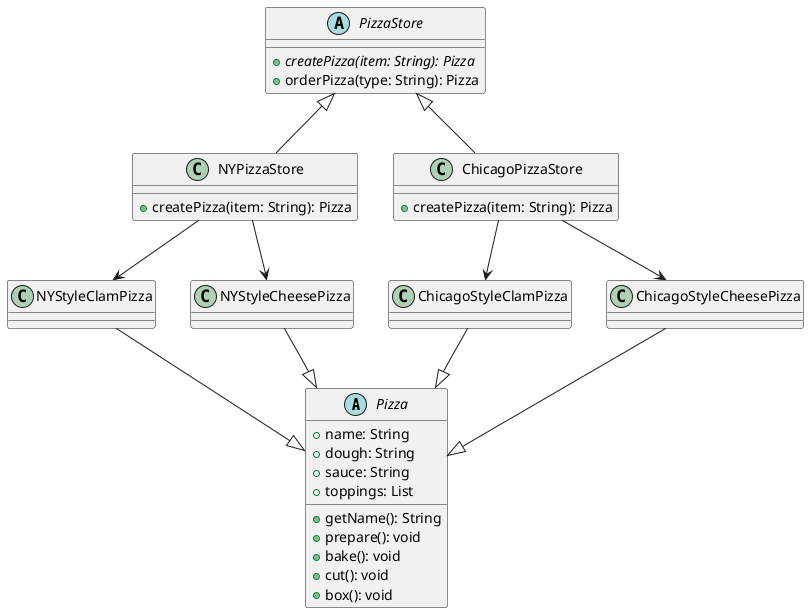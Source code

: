 @startuml
'https://plantuml.com/class-diagram

abstract class  Pizza {
 +  name: String
 +  dough: String
 +  sauce: String
 +  toppings: List

 + getName(): String
 + prepare(): void
 + bake(): void
 + cut(): void
 + box(): void
}

class NYStyleCheesePizza
class NYStyleClamPizza
Pizza <|-up- NYStyleCheesePizza
Pizza <|-up- NYStyleClamPizza

class ChicagoStyleCheesePizza
class ChicagoStyleClamPizza
Pizza <|-up- ChicagoStyleCheesePizza
Pizza <|-up- ChicagoStyleClamPizza

abstract class PizzaStore {
 + {abstract} createPizza(item: String): Pizza
 +  orderPizza(type: String): Pizza
}

class NYPizzaStore{
 + createPizza(item: String): Pizza
}

class ChicagoPizzaStore{
 + createPizza(item: String): Pizza
}
PizzaStore <|-- NYPizzaStore
PizzaStore <|-- ChicagoPizzaStore

NYPizzaStore --> NYStyleCheesePizza
NYPizzaStore --> NYStyleClamPizza
ChicagoPizzaStore --> ChicagoStyleCheesePizza
ChicagoPizzaStore --> ChicagoStyleClamPizza
@enduml